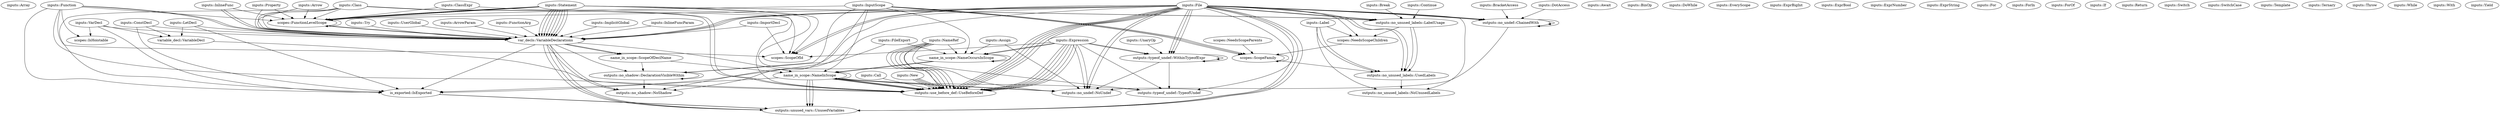 digraph {
    0 [label="inputs::Array"];
    1 [label="inputs::Arrow"];
    2 [label="inputs::ArrowParam"];
    3 [label="inputs::Assign"];
    4 [label="inputs::Await"];
    5 [label="inputs::BinOp"];
    6 [label="inputs::BracketAccess"];
    7 [label="inputs::Break"];
    8 [label="inputs::Call"];
    9 [label="inputs::Class"];
    10 [label="inputs::ClassExpr"];
    11 [label="inputs::ConstDecl"];
    12 [label="inputs::Continue"];
    13 [label="inputs::DoWhile"];
    14 [label="inputs::DotAccess"];
    15 [label="inputs::EveryScope"];
    16 [label="inputs::ExprBigInt"];
    17 [label="inputs::ExprBool"];
    18 [label="inputs::ExprNumber"];
    19 [label="inputs::ExprString"];
    20 [label="inputs::Expression"];
    21 [label="inputs::File"];
    22 [label="inputs::FileExport"];
    23 [label="inputs::For"];
    24 [label="inputs::ForIn"];
    25 [label="inputs::ForOf"];
    26 [label="inputs::Function"];
    27 [label="inputs::FunctionArg"];
    28 [label="inputs::If"];
    29 [label="inputs::ImplicitGlobal"];
    30 [label="inputs::ImportDecl"];
    31 [label="inputs::InlineFunc"];
    32 [label="inputs::InlineFuncParam"];
    33 [label="inputs::InputScope"];
    34 [label="inputs::Label"];
    35 [label="inputs::LetDecl"];
    36 [label="inputs::NameRef"];
    37 [label="inputs::New"];
    38 [label="inputs::Property"];
    39 [label="inputs::Return"];
    40 [label="inputs::Statement"];
    41 [label="inputs::Switch"];
    42 [label="inputs::SwitchCase"];
    43 [label="inputs::Template"];
    44 [label="inputs::Ternary"];
    45 [label="inputs::Throw"];
    46 [label="inputs::Try"];
    47 [label="inputs::UnaryOp"];
    48 [label="inputs::UserGlobal"];
    49 [label="inputs::VarDecl"];
    50 [label="inputs::While"];
    51 [label="inputs::With"];
    52 [label="inputs::Yield"];
    53 [label="is_exported::IsExported"];
    54 [label="name_in_scope::NameInScope"];
    55 [label="name_in_scope::NameOccursInScope"];
    56 [label="name_in_scope::ScopeOfDeclName"];
    57 [label="outputs::no_shadow::DeclarationVisibleWithin"];
    58 [label="outputs::no_shadow::NoShadow"];
    59 [label="outputs::no_undef::ChainedWith"];
    60 [label="outputs::no_undef::NoUndef"];
    61 [label="outputs::no_unused_labels::LabelUsage"];
    62 [label="outputs::no_unused_labels::NoUnusedLabels"];
    63 [label="outputs::no_unused_labels::UsedLabels"];
    64 [label="outputs::typeof_undef::TypeofUndef"];
    65 [label="outputs::typeof_undef::WithinTypeofExpr"];
    66 [label="outputs::unused_vars::UnusedVariables"];
    67 [label="outputs::use_before_def::UseBeforeDef"];
    68 [label="scopes::FunctionLevelScope"];
    69 [label="scopes::IsHoistable"];
    70 [label="scopes::NeedsScopeChildren"];
    71 [label="scopes::NeedsScopeParents"];
    72 [label="scopes::ScopeFamily"];
    73 [label="scopes::ScopeOfId"];
    74 [label="var_decls::VariableDeclarations"];
    75 [label="variable_decl::VariableDecl"];
    1 -> 68;
    1 -> 74;
    2 -> 74;
    3 -> 55;
    3 -> 60;
    6 -> 59;
    7 -> 61;
    8 -> 67;
    9 -> 53;
    9 -> 67;
    9 -> 67;
    9 -> 68;
    9 -> 73;
    9 -> 74;
    9 -> 74;
    10 -> 67;
    10 -> 68;
    11 -> 53;
    11 -> 74;
    11 -> 75;
    12 -> 61;
    14 -> 59;
    20 -> 55;
    20 -> 55;
    20 -> 60;
    20 -> 60;
    20 -> 64;
    20 -> 65;
    20 -> 65;
    20 -> 67;
    20 -> 67;
    20 -> 67;
    20 -> 67;
    20 -> 67;
    20 -> 67;
    20 -> 73;
    21 -> 57;
    21 -> 58;
    21 -> 59;
    21 -> 59;
    21 -> 59;
    21 -> 60;
    21 -> 60;
    21 -> 61;
    21 -> 61;
    21 -> 62;
    21 -> 63;
    21 -> 63;
    21 -> 64;
    21 -> 65;
    21 -> 65;
    21 -> 65;
    21 -> 66;
    21 -> 66;
    21 -> 66;
    21 -> 67;
    21 -> 67;
    21 -> 67;
    21 -> 67;
    21 -> 67;
    21 -> 68;
    21 -> 70;
    21 -> 73;
    21 -> 73;
    21 -> 74;
    21 -> 74;
    21 -> 74;
    22 -> 53;
    22 -> 55;
    26 -> 53;
    26 -> 67;
    26 -> 68;
    26 -> 69;
    26 -> 73;
    26 -> 74;
    26 -> 74;
    27 -> 74;
    29 -> 74;
    30 -> 73;
    30 -> 74;
    31 -> 68;
    31 -> 74;
    31 -> 74;
    32 -> 74;
    33 -> 54;
    33 -> 55;
    33 -> 57;
    33 -> 58;
    33 -> 68;
    33 -> 72;
    33 -> 72;
    33 -> 72;
    34 -> 62;
    34 -> 63;
    34 -> 63;
    34 -> 70;
    35 -> 53;
    35 -> 74;
    35 -> 75;
    36 -> 55;
    36 -> 60;
    36 -> 64;
    36 -> 67;
    36 -> 67;
    36 -> 67;
    36 -> 67;
    36 -> 67;
    37 -> 67;
    37 -> 67;
    37 -> 67;
    37 -> 67;
    38 -> 68;
    38 -> 74;
    40 -> 61;
    40 -> 61;
    40 -> 67;
    40 -> 68;
    40 -> 68;
    40 -> 68;
    40 -> 68;
    40 -> 73;
    40 -> 74;
    40 -> 74;
    40 -> 74;
    40 -> 74;
    40 -> 74;
    40 -> 74;
    40 -> 74;
    40 -> 74;
    46 -> 74;
    47 -> 65;
    48 -> 74;
    49 -> 53;
    49 -> 69;
    49 -> 74;
    49 -> 75;
    53 -> 66;
    53 -> 66;
    54 -> 53;
    54 -> 54;
    54 -> 60;
    54 -> 60;
    54 -> 64;
    54 -> 66;
    54 -> 66;
    54 -> 66;
    54 -> 67;
    54 -> 67;
    54 -> 67;
    54 -> 67;
    55 -> 54;
    55 -> 54;
    55 -> 55;
    56 -> 54;
    56 -> 57;
    57 -> 57;
    57 -> 58;
    59 -> 59;
    59 -> 59;
    59 -> 60;
    61 -> 63;
    61 -> 63;
    61 -> 70;
    63 -> 62;
    65 -> 60;
    65 -> 64;
    65 -> 65;
    65 -> 65;
    68 -> 68;
    68 -> 74;
    68 -> 74;
    70 -> 72;
    71 -> 72;
    72 -> 63;
    72 -> 72;
    74 -> 53;
    74 -> 54;
    74 -> 56;
    74 -> 56;
    74 -> 57;
    74 -> 58;
    74 -> 58;
    74 -> 66;
    74 -> 66;
    74 -> 66;
    75 -> 67;
}